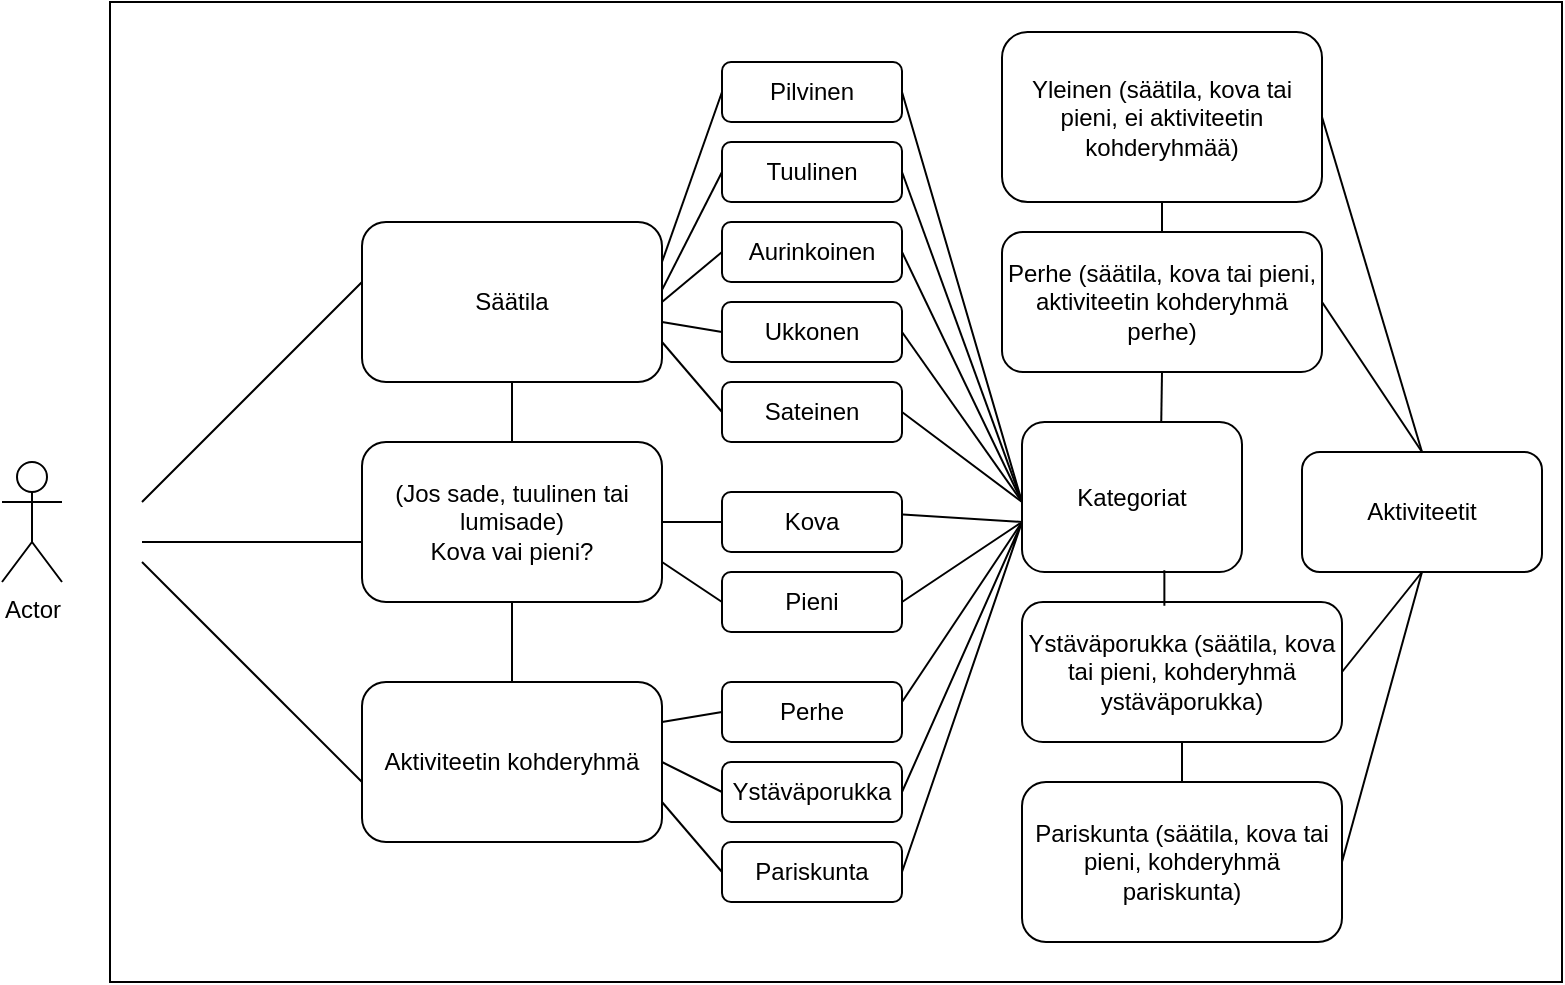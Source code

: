 <mxfile version="26.1.1">
  <diagram name="Sivu-1" id="PSpdSaAe07XXLFrRW1HN">
    <mxGraphModel dx="1050" dy="557" grid="1" gridSize="10" guides="1" tooltips="1" connect="1" arrows="1" fold="1" page="1" pageScale="1" pageWidth="827" pageHeight="1169" math="0" shadow="0">
      <root>
        <mxCell id="0" />
        <mxCell id="1" parent="0" />
        <mxCell id="3qCVsPgU-vo5xv2c4OCo-1" value="" style="rounded=0;whiteSpace=wrap;html=1;" vertex="1" parent="1">
          <mxGeometry x="74" y="20" width="726" height="490" as="geometry" />
        </mxCell>
        <mxCell id="3qCVsPgU-vo5xv2c4OCo-2" value="Actor" style="shape=umlActor;verticalLabelPosition=bottom;verticalAlign=top;html=1;outlineConnect=0;" vertex="1" parent="1">
          <mxGeometry x="20" y="250" width="30" height="60" as="geometry" />
        </mxCell>
        <mxCell id="3qCVsPgU-vo5xv2c4OCo-3" value="Aktiviteetin kohderyhmä" style="rounded=1;whiteSpace=wrap;html=1;" vertex="1" parent="1">
          <mxGeometry x="200" y="360" width="150" height="80" as="geometry" />
        </mxCell>
        <mxCell id="3qCVsPgU-vo5xv2c4OCo-4" value="(Jos sade, tuulinen tai lumisade)&lt;div&gt;Kova vai pieni?&lt;/div&gt;" style="rounded=1;whiteSpace=wrap;html=1;" vertex="1" parent="1">
          <mxGeometry x="200" y="240" width="150" height="80" as="geometry" />
        </mxCell>
        <mxCell id="3qCVsPgU-vo5xv2c4OCo-5" value="Säätila" style="rounded=1;whiteSpace=wrap;html=1;" vertex="1" parent="1">
          <mxGeometry x="200" y="130" width="150" height="80" as="geometry" />
        </mxCell>
        <mxCell id="3qCVsPgU-vo5xv2c4OCo-6" value="" style="endArrow=none;html=1;rounded=0;" edge="1" parent="1">
          <mxGeometry width="50" height="50" relative="1" as="geometry">
            <mxPoint x="90" y="270" as="sourcePoint" />
            <mxPoint x="140" y="220" as="targetPoint" />
            <Array as="points">
              <mxPoint x="200" y="160" />
            </Array>
          </mxGeometry>
        </mxCell>
        <mxCell id="3qCVsPgU-vo5xv2c4OCo-7" value="" style="endArrow=none;html=1;rounded=0;" edge="1" parent="1">
          <mxGeometry width="50" height="50" relative="1" as="geometry">
            <mxPoint x="90" y="290" as="sourcePoint" />
            <mxPoint x="200" y="290" as="targetPoint" />
            <Array as="points">
              <mxPoint x="200" y="290" />
            </Array>
          </mxGeometry>
        </mxCell>
        <mxCell id="3qCVsPgU-vo5xv2c4OCo-8" value="" style="endArrow=none;html=1;rounded=0;" edge="1" parent="1">
          <mxGeometry width="50" height="50" relative="1" as="geometry">
            <mxPoint x="90" y="300" as="sourcePoint" />
            <mxPoint x="200" y="410" as="targetPoint" />
            <Array as="points">
              <mxPoint x="200" y="410" />
            </Array>
          </mxGeometry>
        </mxCell>
        <mxCell id="3qCVsPgU-vo5xv2c4OCo-9" value="" style="endArrow=none;html=1;rounded=0;" edge="1" parent="1" source="3qCVsPgU-vo5xv2c4OCo-4" target="3qCVsPgU-vo5xv2c4OCo-5">
          <mxGeometry width="50" height="50" relative="1" as="geometry">
            <mxPoint x="250" y="250" as="sourcePoint" />
            <mxPoint x="300" y="200" as="targetPoint" />
          </mxGeometry>
        </mxCell>
        <mxCell id="3qCVsPgU-vo5xv2c4OCo-10" value="" style="endArrow=none;html=1;rounded=0;exitX=0.5;exitY=0;exitDx=0;exitDy=0;entryX=0.5;entryY=1;entryDx=0;entryDy=0;" edge="1" parent="1" source="3qCVsPgU-vo5xv2c4OCo-3" target="3qCVsPgU-vo5xv2c4OCo-4">
          <mxGeometry width="50" height="50" relative="1" as="geometry">
            <mxPoint x="285" y="250" as="sourcePoint" />
            <mxPoint x="285" y="220" as="targetPoint" />
          </mxGeometry>
        </mxCell>
        <mxCell id="3qCVsPgU-vo5xv2c4OCo-11" value="Perhe" style="rounded=1;whiteSpace=wrap;html=1;" vertex="1" parent="1">
          <mxGeometry x="380" y="360" width="90" height="30" as="geometry" />
        </mxCell>
        <mxCell id="3qCVsPgU-vo5xv2c4OCo-12" value="Ystäväporukka" style="rounded=1;whiteSpace=wrap;html=1;" vertex="1" parent="1">
          <mxGeometry x="380" y="400" width="90" height="30" as="geometry" />
        </mxCell>
        <mxCell id="3qCVsPgU-vo5xv2c4OCo-13" value="Pariskunta" style="rounded=1;whiteSpace=wrap;html=1;" vertex="1" parent="1">
          <mxGeometry x="380" y="440" width="90" height="30" as="geometry" />
        </mxCell>
        <mxCell id="3qCVsPgU-vo5xv2c4OCo-14" value="Kova" style="rounded=1;whiteSpace=wrap;html=1;direction=west;" vertex="1" parent="1">
          <mxGeometry x="380" y="265" width="90" height="30" as="geometry" />
        </mxCell>
        <mxCell id="3qCVsPgU-vo5xv2c4OCo-15" value="Pieni" style="rounded=1;whiteSpace=wrap;html=1;" vertex="1" parent="1">
          <mxGeometry x="380" y="305" width="90" height="30" as="geometry" />
        </mxCell>
        <mxCell id="3qCVsPgU-vo5xv2c4OCo-16" value="Sateinen" style="rounded=1;whiteSpace=wrap;html=1;" vertex="1" parent="1">
          <mxGeometry x="380" y="210" width="90" height="30" as="geometry" />
        </mxCell>
        <mxCell id="3qCVsPgU-vo5xv2c4OCo-17" value="Ukkonen" style="rounded=1;whiteSpace=wrap;html=1;" vertex="1" parent="1">
          <mxGeometry x="380" y="170" width="90" height="30" as="geometry" />
        </mxCell>
        <mxCell id="3qCVsPgU-vo5xv2c4OCo-18" value="Aurinkoinen" style="rounded=1;whiteSpace=wrap;html=1;" vertex="1" parent="1">
          <mxGeometry x="380" y="130" width="90" height="30" as="geometry" />
        </mxCell>
        <mxCell id="3qCVsPgU-vo5xv2c4OCo-21" value="Tuulinen" style="rounded=1;whiteSpace=wrap;html=1;" vertex="1" parent="1">
          <mxGeometry x="380" y="90" width="90" height="30" as="geometry" />
        </mxCell>
        <mxCell id="3qCVsPgU-vo5xv2c4OCo-22" value="Pilvinen" style="rounded=1;whiteSpace=wrap;html=1;" vertex="1" parent="1">
          <mxGeometry x="380" y="50" width="90" height="30" as="geometry" />
        </mxCell>
        <mxCell id="3qCVsPgU-vo5xv2c4OCo-24" value="" style="endArrow=none;html=1;rounded=0;entryX=1;entryY=0.5;entryDx=0;entryDy=0;" edge="1" parent="1" target="3qCVsPgU-vo5xv2c4OCo-14">
          <mxGeometry width="50" height="50" relative="1" as="geometry">
            <mxPoint x="350" y="280" as="sourcePoint" />
            <mxPoint x="400" y="230" as="targetPoint" />
          </mxGeometry>
        </mxCell>
        <mxCell id="3qCVsPgU-vo5xv2c4OCo-25" value="" style="endArrow=none;html=1;rounded=0;entryX=0;entryY=0.5;entryDx=0;entryDy=0;exitX=1;exitY=0.75;exitDx=0;exitDy=0;" edge="1" parent="1" source="3qCVsPgU-vo5xv2c4OCo-4" target="3qCVsPgU-vo5xv2c4OCo-15">
          <mxGeometry width="50" height="50" relative="1" as="geometry">
            <mxPoint x="360" y="290" as="sourcePoint" />
            <mxPoint x="390" y="298" as="targetPoint" />
          </mxGeometry>
        </mxCell>
        <mxCell id="3qCVsPgU-vo5xv2c4OCo-26" value="" style="endArrow=none;html=1;rounded=0;exitX=1;exitY=0.25;exitDx=0;exitDy=0;entryX=0;entryY=0.5;entryDx=0;entryDy=0;" edge="1" parent="1" source="3qCVsPgU-vo5xv2c4OCo-5" target="3qCVsPgU-vo5xv2c4OCo-22">
          <mxGeometry width="50" height="50" relative="1" as="geometry">
            <mxPoint x="330" y="120" as="sourcePoint" />
            <mxPoint x="380" y="70" as="targetPoint" />
          </mxGeometry>
        </mxCell>
        <mxCell id="3qCVsPgU-vo5xv2c4OCo-27" value="" style="endArrow=none;html=1;rounded=0;entryX=0;entryY=0.5;entryDx=0;entryDy=0;exitX=1.001;exitY=0.421;exitDx=0;exitDy=0;exitPerimeter=0;" edge="1" parent="1" source="3qCVsPgU-vo5xv2c4OCo-5" target="3qCVsPgU-vo5xv2c4OCo-21">
          <mxGeometry width="50" height="50" relative="1" as="geometry">
            <mxPoint x="330" y="170" as="sourcePoint" />
            <mxPoint x="380" y="120" as="targetPoint" />
          </mxGeometry>
        </mxCell>
        <mxCell id="3qCVsPgU-vo5xv2c4OCo-28" value="" style="endArrow=none;html=1;rounded=0;entryX=0;entryY=0.5;entryDx=0;entryDy=0;" edge="1" parent="1" target="3qCVsPgU-vo5xv2c4OCo-17">
          <mxGeometry width="50" height="50" relative="1" as="geometry">
            <mxPoint x="350" y="180" as="sourcePoint" />
            <mxPoint x="380" y="145" as="targetPoint" />
          </mxGeometry>
        </mxCell>
        <mxCell id="3qCVsPgU-vo5xv2c4OCo-29" value="" style="endArrow=none;html=1;rounded=0;entryX=0;entryY=0.5;entryDx=0;entryDy=0;exitX=1;exitY=0.5;exitDx=0;exitDy=0;" edge="1" parent="1" source="3qCVsPgU-vo5xv2c4OCo-5" target="3qCVsPgU-vo5xv2c4OCo-18">
          <mxGeometry width="50" height="50" relative="1" as="geometry">
            <mxPoint x="350" y="170" as="sourcePoint" />
            <mxPoint x="370" y="145" as="targetPoint" />
          </mxGeometry>
        </mxCell>
        <mxCell id="3qCVsPgU-vo5xv2c4OCo-31" value="" style="endArrow=none;html=1;rounded=0;entryX=0;entryY=0.5;entryDx=0;entryDy=0;exitX=1;exitY=0.75;exitDx=0;exitDy=0;" edge="1" parent="1" source="3qCVsPgU-vo5xv2c4OCo-5" target="3qCVsPgU-vo5xv2c4OCo-16">
          <mxGeometry width="50" height="50" relative="1" as="geometry">
            <mxPoint x="330" y="280" as="sourcePoint" />
            <mxPoint x="380" y="230" as="targetPoint" />
          </mxGeometry>
        </mxCell>
        <mxCell id="3qCVsPgU-vo5xv2c4OCo-32" value="" style="endArrow=none;html=1;rounded=0;exitX=0;exitY=0.5;exitDx=0;exitDy=0;entryX=1;entryY=0.25;entryDx=0;entryDy=0;" edge="1" parent="1" source="3qCVsPgU-vo5xv2c4OCo-11" target="3qCVsPgU-vo5xv2c4OCo-3">
          <mxGeometry width="50" height="50" relative="1" as="geometry">
            <mxPoint x="190" y="490" as="sourcePoint" />
            <mxPoint x="240" y="440" as="targetPoint" />
          </mxGeometry>
        </mxCell>
        <mxCell id="3qCVsPgU-vo5xv2c4OCo-33" value="" style="endArrow=none;html=1;rounded=0;entryX=0;entryY=0.5;entryDx=0;entryDy=0;exitX=1;exitY=0.5;exitDx=0;exitDy=0;" edge="1" parent="1" source="3qCVsPgU-vo5xv2c4OCo-3" target="3qCVsPgU-vo5xv2c4OCo-12">
          <mxGeometry width="50" height="50" relative="1" as="geometry">
            <mxPoint x="390" y="380" as="sourcePoint" />
            <mxPoint x="440" y="330" as="targetPoint" />
          </mxGeometry>
        </mxCell>
        <mxCell id="3qCVsPgU-vo5xv2c4OCo-34" value="" style="endArrow=none;html=1;rounded=0;entryX=0;entryY=0.5;entryDx=0;entryDy=0;exitX=1;exitY=0.75;exitDx=0;exitDy=0;" edge="1" parent="1" source="3qCVsPgU-vo5xv2c4OCo-3" target="3qCVsPgU-vo5xv2c4OCo-13">
          <mxGeometry width="50" height="50" relative="1" as="geometry">
            <mxPoint x="390" y="380" as="sourcePoint" />
            <mxPoint x="440" y="330" as="targetPoint" />
          </mxGeometry>
        </mxCell>
        <mxCell id="3qCVsPgU-vo5xv2c4OCo-37" value="Aktiviteetit" style="rounded=1;whiteSpace=wrap;html=1;" vertex="1" parent="1">
          <mxGeometry x="670" y="245" width="120" height="60" as="geometry" />
        </mxCell>
        <mxCell id="3qCVsPgU-vo5xv2c4OCo-38" value="" style="endArrow=none;html=1;rounded=0;exitX=1;exitY=0.5;exitDx=0;exitDy=0;entryX=-0.005;entryY=0.625;entryDx=0;entryDy=0;entryPerimeter=0;" edge="1" parent="1" source="3qCVsPgU-vo5xv2c4OCo-15" target="3qCVsPgU-vo5xv2c4OCo-14">
          <mxGeometry width="50" height="50" relative="1" as="geometry">
            <mxPoint x="480" y="330" as="sourcePoint" />
            <mxPoint x="530" y="280" as="targetPoint" />
            <Array as="points">
              <mxPoint x="530" y="280" />
            </Array>
          </mxGeometry>
        </mxCell>
        <mxCell id="3qCVsPgU-vo5xv2c4OCo-40" value="" style="endArrow=none;html=1;rounded=0;exitX=1;exitY=0.5;exitDx=0;exitDy=0;entryX=1;entryY=0.5;entryDx=0;entryDy=0;" edge="1" parent="1" source="3qCVsPgU-vo5xv2c4OCo-13" target="3qCVsPgU-vo5xv2c4OCo-12">
          <mxGeometry width="50" height="50" relative="1" as="geometry">
            <mxPoint x="430" y="390" as="sourcePoint" />
            <mxPoint x="480" y="340" as="targetPoint" />
            <Array as="points">
              <mxPoint x="530" y="280" />
            </Array>
          </mxGeometry>
        </mxCell>
        <mxCell id="3qCVsPgU-vo5xv2c4OCo-41" value="" style="endArrow=none;html=1;rounded=0;" edge="1" parent="1">
          <mxGeometry width="50" height="50" relative="1" as="geometry">
            <mxPoint x="470" y="370" as="sourcePoint" />
            <mxPoint x="530" y="280" as="targetPoint" />
          </mxGeometry>
        </mxCell>
        <mxCell id="3qCVsPgU-vo5xv2c4OCo-42" value="" style="endArrow=none;html=1;rounded=0;exitX=1;exitY=0.5;exitDx=0;exitDy=0;entryX=1;entryY=0.5;entryDx=0;entryDy=0;" edge="1" parent="1" source="3qCVsPgU-vo5xv2c4OCo-16" target="3qCVsPgU-vo5xv2c4OCo-22">
          <mxGeometry width="50" height="50" relative="1" as="geometry">
            <mxPoint x="480" y="190" as="sourcePoint" />
            <mxPoint x="530" y="140" as="targetPoint" />
            <Array as="points">
              <mxPoint x="530" y="270" />
            </Array>
          </mxGeometry>
        </mxCell>
        <mxCell id="3qCVsPgU-vo5xv2c4OCo-43" value="" style="endArrow=none;html=1;rounded=0;entryX=1;entryY=0.5;entryDx=0;entryDy=0;" edge="1" parent="1" target="3qCVsPgU-vo5xv2c4OCo-21">
          <mxGeometry width="50" height="50" relative="1" as="geometry">
            <mxPoint x="530" y="270" as="sourcePoint" />
            <mxPoint x="530" y="140" as="targetPoint" />
          </mxGeometry>
        </mxCell>
        <mxCell id="3qCVsPgU-vo5xv2c4OCo-44" value="" style="endArrow=none;html=1;rounded=0;entryX=1;entryY=0.5;entryDx=0;entryDy=0;" edge="1" parent="1" target="3qCVsPgU-vo5xv2c4OCo-17">
          <mxGeometry width="50" height="50" relative="1" as="geometry">
            <mxPoint x="530" y="270" as="sourcePoint" />
            <mxPoint x="530" y="140" as="targetPoint" />
          </mxGeometry>
        </mxCell>
        <mxCell id="3qCVsPgU-vo5xv2c4OCo-48" value="" style="endArrow=none;html=1;rounded=0;entryX=1;entryY=0.5;entryDx=0;entryDy=0;" edge="1" parent="1" target="3qCVsPgU-vo5xv2c4OCo-18">
          <mxGeometry width="50" height="50" relative="1" as="geometry">
            <mxPoint x="530" y="270" as="sourcePoint" />
            <mxPoint x="530" y="140" as="targetPoint" />
          </mxGeometry>
        </mxCell>
        <mxCell id="3qCVsPgU-vo5xv2c4OCo-49" value="Yleinen (säätila, kova tai pieni, ei aktiviteetin kohderyhmää)" style="rounded=1;whiteSpace=wrap;html=1;" vertex="1" parent="1">
          <mxGeometry x="520" y="35" width="160" height="85" as="geometry" />
        </mxCell>
        <mxCell id="3qCVsPgU-vo5xv2c4OCo-50" value="Pariskunta (säätila, kova tai pieni, kohderyhmä pariskunta)" style="rounded=1;whiteSpace=wrap;html=1;" vertex="1" parent="1">
          <mxGeometry x="530" y="410" width="160" height="80" as="geometry" />
        </mxCell>
        <mxCell id="3qCVsPgU-vo5xv2c4OCo-51" value="Ystäväporukka (säätila, kova tai pieni, kohderyhmä ystäväporukka)" style="rounded=1;whiteSpace=wrap;html=1;" vertex="1" parent="1">
          <mxGeometry x="530" y="320" width="160" height="70" as="geometry" />
        </mxCell>
        <mxCell id="3qCVsPgU-vo5xv2c4OCo-54" value="" style="endArrow=none;html=1;rounded=0;exitX=0.5;exitY=1;exitDx=0;exitDy=0;entryX=1;entryY=0.5;entryDx=0;entryDy=0;" edge="1" parent="1" source="3qCVsPgU-vo5xv2c4OCo-37" target="3qCVsPgU-vo5xv2c4OCo-51">
          <mxGeometry width="50" height="50" relative="1" as="geometry">
            <mxPoint x="480" y="280" as="sourcePoint" />
            <mxPoint x="530" y="230" as="targetPoint" />
          </mxGeometry>
        </mxCell>
        <mxCell id="3qCVsPgU-vo5xv2c4OCo-55" value="" style="endArrow=none;html=1;rounded=0;exitX=0.5;exitY=0;exitDx=0;exitDy=0;entryX=1;entryY=0.5;entryDx=0;entryDy=0;" edge="1" parent="1" source="3qCVsPgU-vo5xv2c4OCo-37" target="3qCVsPgU-vo5xv2c4OCo-49">
          <mxGeometry width="50" height="50" relative="1" as="geometry">
            <mxPoint x="660" y="170" as="sourcePoint" />
            <mxPoint x="710" y="120" as="targetPoint" />
          </mxGeometry>
        </mxCell>
        <mxCell id="3qCVsPgU-vo5xv2c4OCo-56" value="" style="endArrow=none;html=1;rounded=0;exitX=0.5;exitY=1;exitDx=0;exitDy=0;entryX=1;entryY=0.5;entryDx=0;entryDy=0;" edge="1" parent="1" source="3qCVsPgU-vo5xv2c4OCo-37" target="3qCVsPgU-vo5xv2c4OCo-50">
          <mxGeometry width="50" height="50" relative="1" as="geometry">
            <mxPoint x="600" y="260" as="sourcePoint" />
            <mxPoint x="640" y="88" as="targetPoint" />
          </mxGeometry>
        </mxCell>
        <mxCell id="3qCVsPgU-vo5xv2c4OCo-57" value="" style="endArrow=none;html=1;rounded=0;exitX=0.5;exitY=0;exitDx=0;exitDy=0;entryX=1;entryY=0.5;entryDx=0;entryDy=0;" edge="1" parent="1" source="3qCVsPgU-vo5xv2c4OCo-37" target="3qCVsPgU-vo5xv2c4OCo-52">
          <mxGeometry width="50" height="50" relative="1" as="geometry">
            <mxPoint x="740" y="245" as="sourcePoint" />
            <mxPoint x="520" y="78" as="targetPoint" />
          </mxGeometry>
        </mxCell>
        <mxCell id="3qCVsPgU-vo5xv2c4OCo-52" value="Perhe (säätila, kova tai pieni, aktiviteetin kohderyhmä perhe)" style="rounded=1;whiteSpace=wrap;html=1;" vertex="1" parent="1">
          <mxGeometry x="520" y="135" width="160" height="70" as="geometry" />
        </mxCell>
        <mxCell id="3qCVsPgU-vo5xv2c4OCo-58" value="Kategoriat" style="rounded=1;whiteSpace=wrap;html=1;" vertex="1" parent="1">
          <mxGeometry x="530" y="230" width="110" height="75" as="geometry" />
        </mxCell>
        <mxCell id="3qCVsPgU-vo5xv2c4OCo-59" value="" style="endArrow=none;html=1;rounded=0;entryX=0.5;entryY=1;entryDx=0;entryDy=0;exitX=0.633;exitY=-0.003;exitDx=0;exitDy=0;exitPerimeter=0;" edge="1" parent="1" source="3qCVsPgU-vo5xv2c4OCo-58" target="3qCVsPgU-vo5xv2c4OCo-52">
          <mxGeometry width="50" height="50" relative="1" as="geometry">
            <mxPoint x="480" y="280" as="sourcePoint" />
            <mxPoint x="530" y="230" as="targetPoint" />
          </mxGeometry>
        </mxCell>
        <mxCell id="3qCVsPgU-vo5xv2c4OCo-60" value="" style="endArrow=none;html=1;rounded=0;entryX=0.647;entryY=0.989;entryDx=0;entryDy=0;entryPerimeter=0;exitX=0.445;exitY=0.026;exitDx=0;exitDy=0;exitPerimeter=0;" edge="1" parent="1" source="3qCVsPgU-vo5xv2c4OCo-51" target="3qCVsPgU-vo5xv2c4OCo-58">
          <mxGeometry width="50" height="50" relative="1" as="geometry">
            <mxPoint x="480" y="280" as="sourcePoint" />
            <mxPoint x="530" y="230" as="targetPoint" />
          </mxGeometry>
        </mxCell>
        <mxCell id="3qCVsPgU-vo5xv2c4OCo-61" value="" style="endArrow=none;html=1;rounded=0;entryX=0.5;entryY=1;entryDx=0;entryDy=0;exitX=0.5;exitY=0;exitDx=0;exitDy=0;" edge="1" parent="1" source="3qCVsPgU-vo5xv2c4OCo-52" target="3qCVsPgU-vo5xv2c4OCo-49">
          <mxGeometry width="50" height="50" relative="1" as="geometry">
            <mxPoint x="480" y="280" as="sourcePoint" />
            <mxPoint x="530" y="230" as="targetPoint" />
          </mxGeometry>
        </mxCell>
        <mxCell id="3qCVsPgU-vo5xv2c4OCo-62" value="" style="endArrow=none;html=1;rounded=0;entryX=0.5;entryY=1;entryDx=0;entryDy=0;exitX=0.5;exitY=0;exitDx=0;exitDy=0;" edge="1" parent="1" source="3qCVsPgU-vo5xv2c4OCo-50" target="3qCVsPgU-vo5xv2c4OCo-51">
          <mxGeometry width="50" height="50" relative="1" as="geometry">
            <mxPoint x="480" y="280" as="sourcePoint" />
            <mxPoint x="530" y="230" as="targetPoint" />
          </mxGeometry>
        </mxCell>
      </root>
    </mxGraphModel>
  </diagram>
</mxfile>
